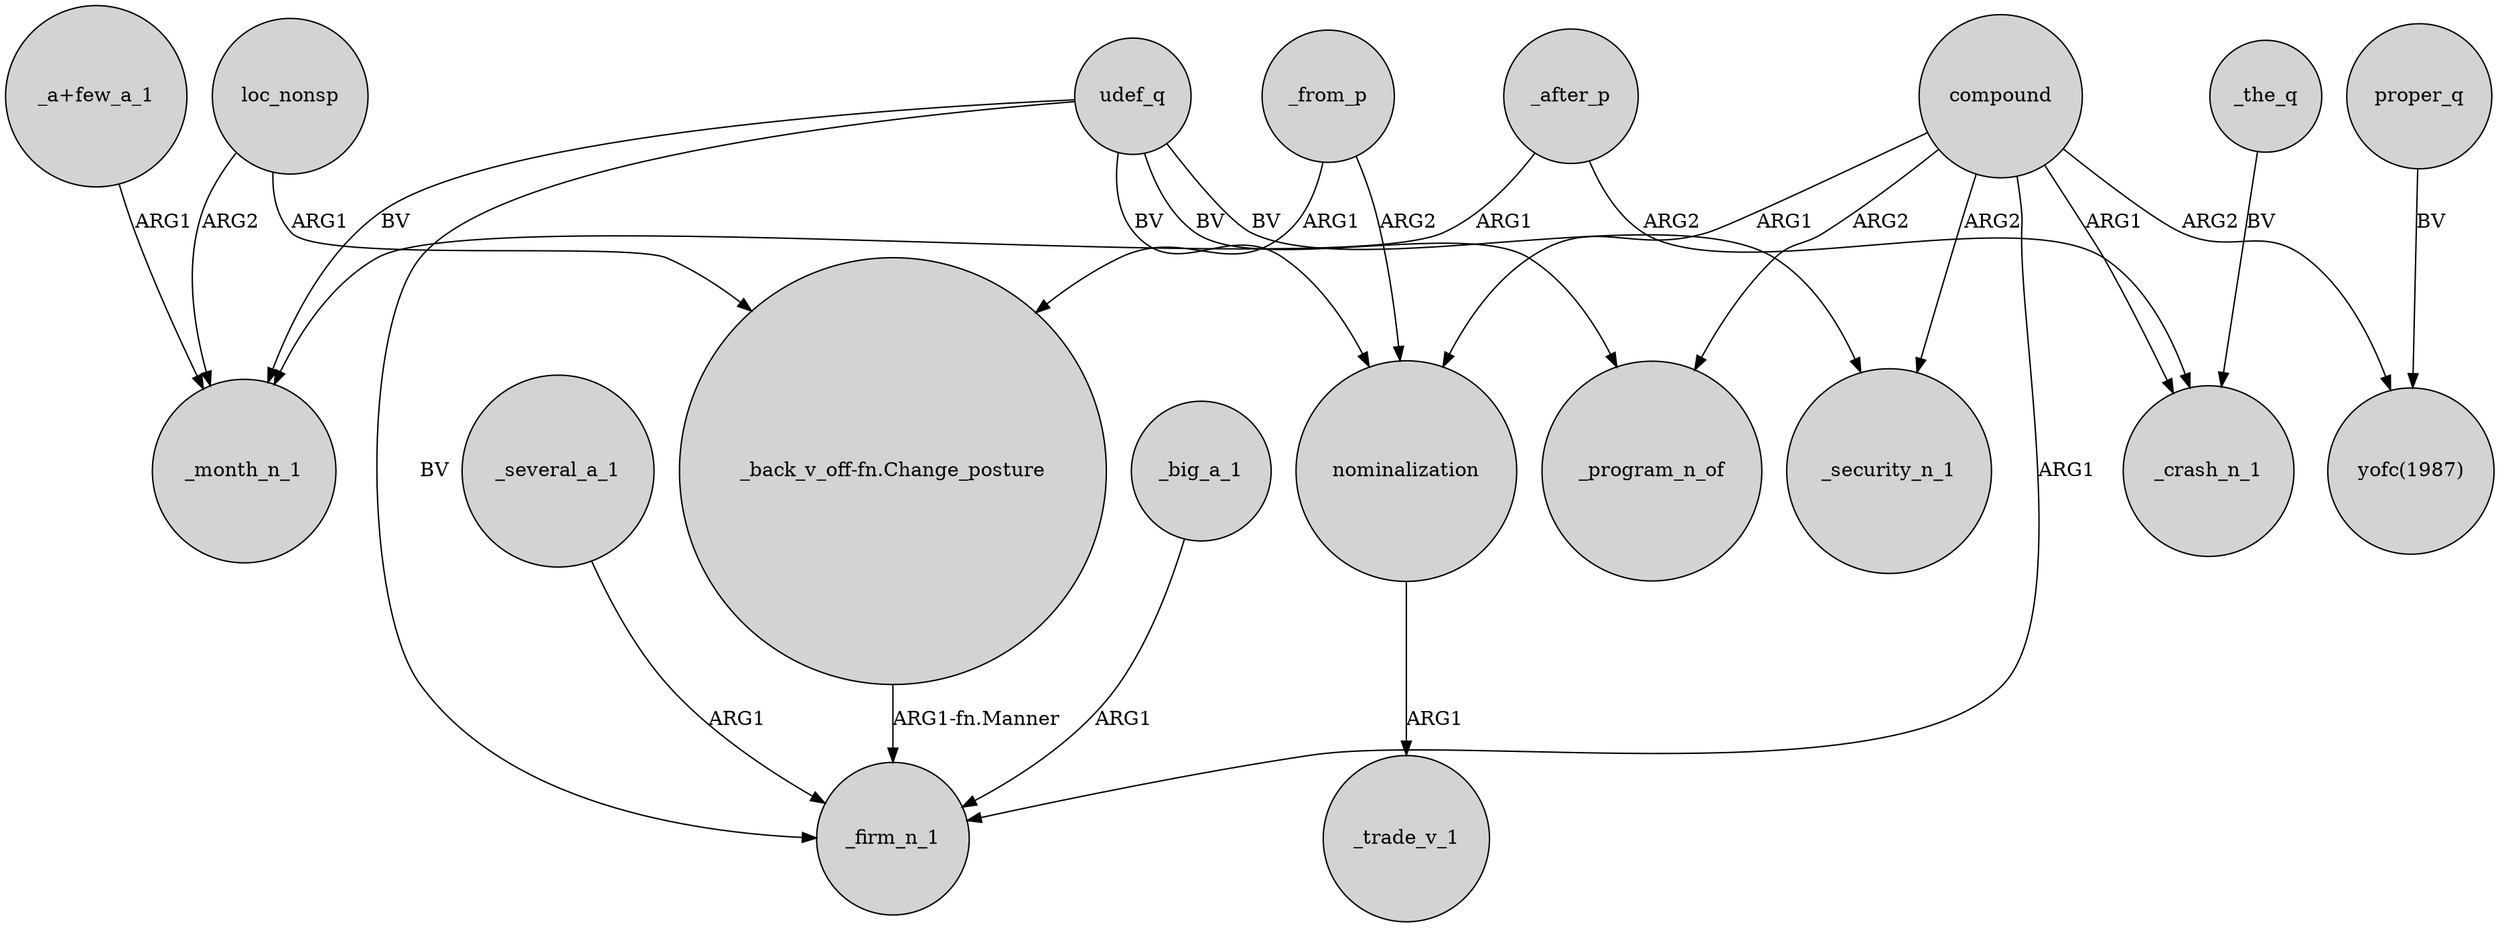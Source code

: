 digraph {
	node [shape=circle style=filled]
	udef_q -> _month_n_1 [label=BV]
	_big_a_1 -> _firm_n_1 [label=ARG1]
	udef_q -> nominalization [label=BV]
	"_back_v_off-fn.Change_posture" -> _firm_n_1 [label="ARG1-fn.Manner"]
	udef_q -> _security_n_1 [label=BV]
	_the_q -> _crash_n_1 [label=BV]
	udef_q -> _firm_n_1 [label=BV]
	udef_q -> _program_n_of [label=BV]
	_from_p -> nominalization [label=ARG2]
	loc_nonsp -> _month_n_1 [label=ARG2]
	_after_p -> _crash_n_1 [label=ARG2]
	compound -> _program_n_of [label=ARG2]
	compound -> nominalization [label=ARG1]
	compound -> _crash_n_1 [label=ARG1]
	proper_q -> "yofc(1987)" [label=BV]
	_several_a_1 -> _firm_n_1 [label=ARG1]
	loc_nonsp -> "_back_v_off-fn.Change_posture" [label=ARG1]
	compound -> _firm_n_1 [label=ARG1]
	_after_p -> _month_n_1 [label=ARG1]
	"_a+few_a_1" -> _month_n_1 [label=ARG1]
	compound -> _security_n_1 [label=ARG2]
	_from_p -> "_back_v_off-fn.Change_posture" [label=ARG1]
	nominalization -> _trade_v_1 [label=ARG1]
	compound -> "yofc(1987)" [label=ARG2]
}
